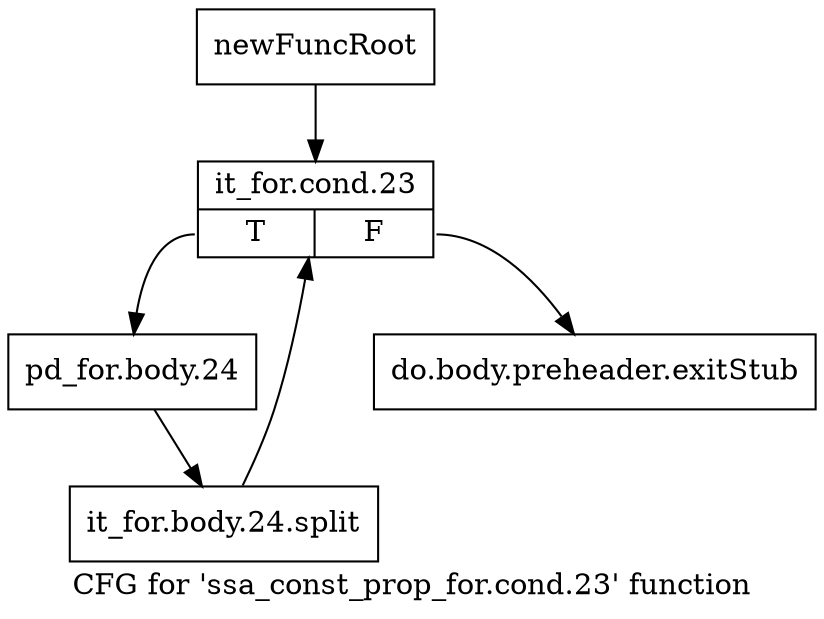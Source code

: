 digraph "CFG for 'ssa_const_prop_for.cond.23' function" {
	label="CFG for 'ssa_const_prop_for.cond.23' function";

	Node0xc321660 [shape=record,label="{newFuncRoot}"];
	Node0xc321660 -> Node0xc321700;
	Node0xc3216b0 [shape=record,label="{do.body.preheader.exitStub}"];
	Node0xc321700 [shape=record,label="{it_for.cond.23|{<s0>T|<s1>F}}"];
	Node0xc321700:s0 -> Node0xc321750;
	Node0xc321700:s1 -> Node0xc3216b0;
	Node0xc321750 [shape=record,label="{pd_for.body.24}"];
	Node0xc321750 -> Node0xc2e08b0;
	Node0xc2e08b0 [shape=record,label="{it_for.body.24.split}"];
	Node0xc2e08b0 -> Node0xc321700;
}
